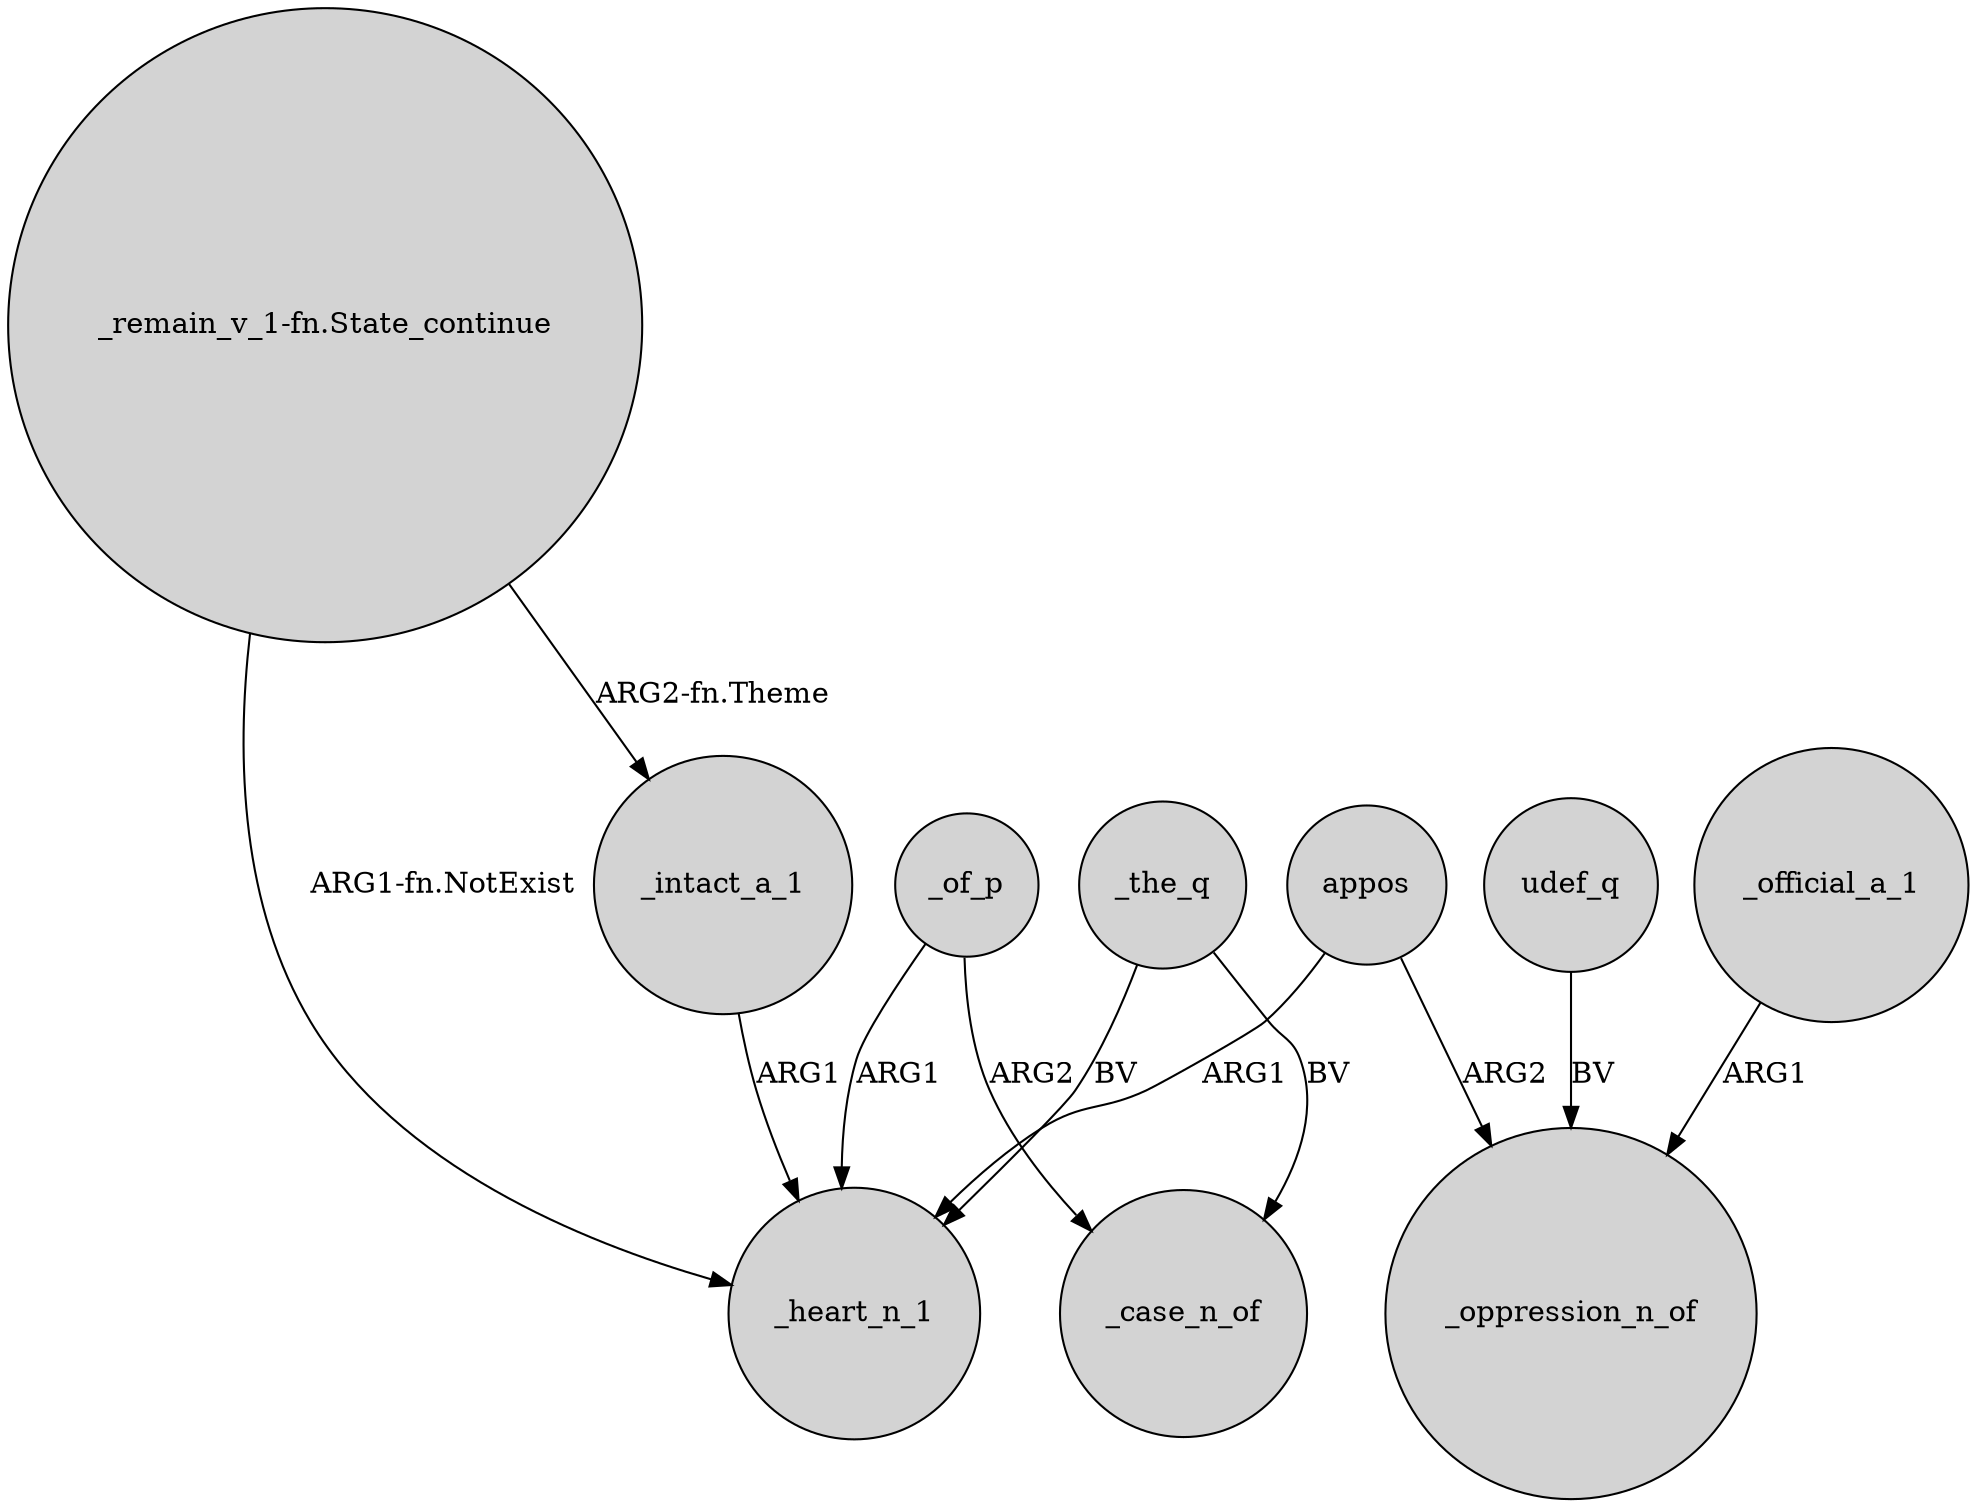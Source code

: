 digraph {
	node [shape=circle style=filled]
	_of_p -> _heart_n_1 [label=ARG1]
	"_remain_v_1-fn.State_continue" -> _intact_a_1 [label="ARG2-fn.Theme"]
	"_remain_v_1-fn.State_continue" -> _heart_n_1 [label="ARG1-fn.NotExist"]
	_intact_a_1 -> _heart_n_1 [label=ARG1]
	appos -> _heart_n_1 [label=ARG1]
	appos -> _oppression_n_of [label=ARG2]
	udef_q -> _oppression_n_of [label=BV]
	_official_a_1 -> _oppression_n_of [label=ARG1]
	_the_q -> _case_n_of [label=BV]
	_of_p -> _case_n_of [label=ARG2]
	_the_q -> _heart_n_1 [label=BV]
}
